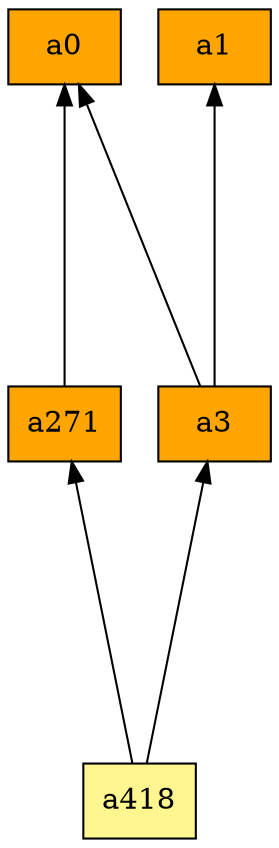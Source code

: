 digraph G {
rankdir=BT;ranksep="2.0";
"a1" [shape=record,fillcolor=orange,style=filled,label="{a1}"];
"a271" [shape=record,fillcolor=orange,style=filled,label="{a271}"];
"a3" [shape=record,fillcolor=orange,style=filled,label="{a3}"];
"a0" [shape=record,fillcolor=orange,style=filled,label="{a0}"];
"a418" [shape=record,fillcolor=khaki1,style=filled,label="{a418}"];
"a271" -> "a0"
"a3" -> "a1"
"a3" -> "a0"
"a418" -> "a271"
"a418" -> "a3"
}